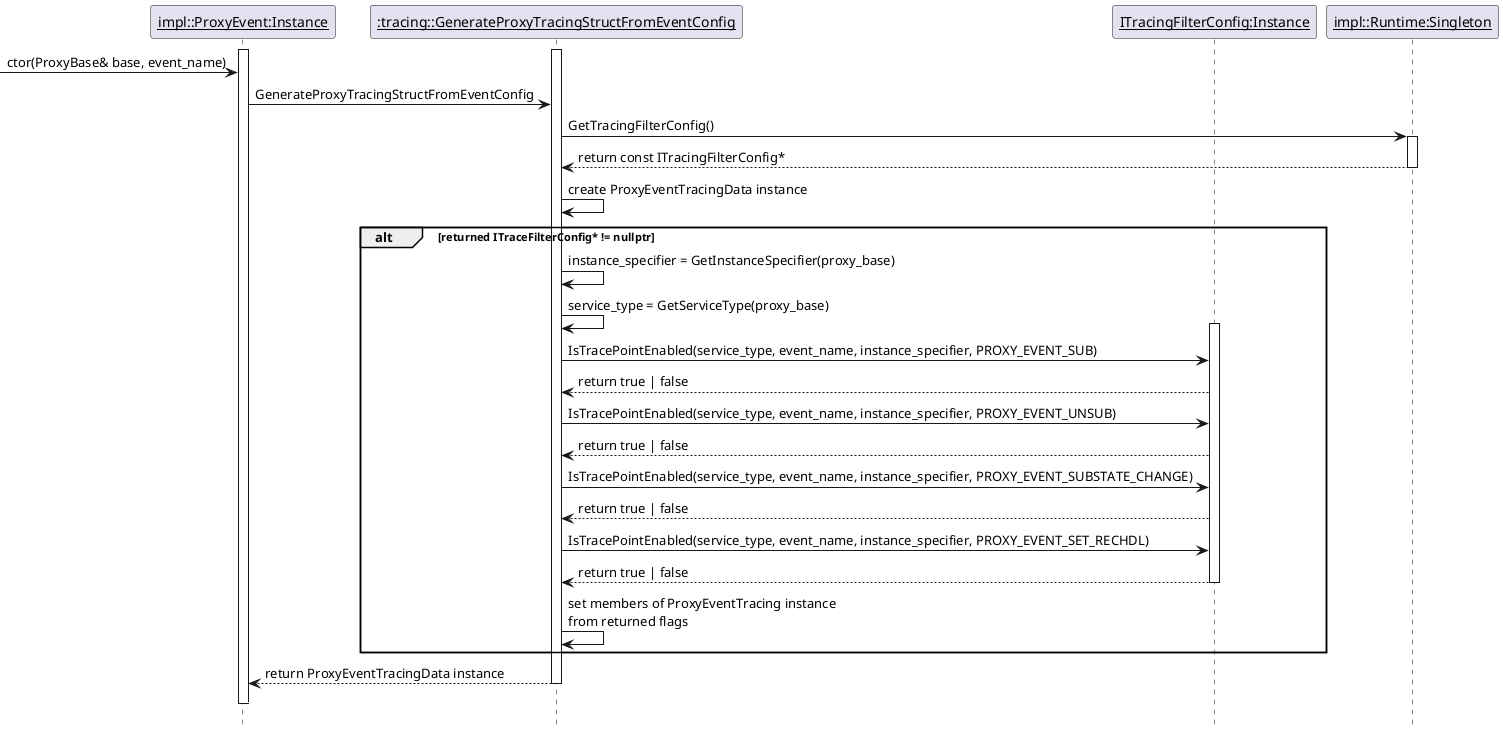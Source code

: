 @startuml sequence_API_trace_setup

hide footbox

participant "<u>impl::ProxyEvent:Instance</u>" as ProxyEvent
participant "<u>:tracing::GenerateProxyTracingStructFromEventConfig</u>" as Generator
participant "<u>ITracingFilterConfig:Instance</u>" as FilterConfig
participant "<u>impl::Runtime:Singleton</u>" as Runtime

activate ProxyEvent
activate Generator
[-> ProxyEvent: ctor(ProxyBase& base, event_name)
ProxyEvent -> Generator: GenerateProxyTracingStructFromEventConfig

Generator -> Runtime: GetTracingFilterConfig()
activate Runtime
Runtime --> Generator: return const ITracingFilterConfig*
deactivate Runtime

Generator -> Generator: create ProxyEventTracingData instance

alt returned ITraceFilterConfig* != nullptr
    Generator -> Generator: instance_specifier = GetInstanceSpecifier(proxy_base)
    Generator -> Generator: service_type = GetServiceType(proxy_base)
    activate FilterConfig
    Generator -> FilterConfig: IsTracePointEnabled(service_type, event_name, instance_specifier, PROXY_EVENT_SUB)
    FilterConfig --> Generator: return true | false
    Generator -> FilterConfig: IsTracePointEnabled(service_type, event_name, instance_specifier, PROXY_EVENT_UNSUB)
    FilterConfig --> Generator: return true | false
    Generator -> FilterConfig: IsTracePointEnabled(service_type, event_name, instance_specifier, PROXY_EVENT_SUBSTATE_CHANGE)
    FilterConfig --> Generator: return true | false
    Generator -> FilterConfig: IsTracePointEnabled(service_type, event_name, instance_specifier, PROXY_EVENT_SET_RECHDL)
    FilterConfig --> Generator: return true | false
    deactivate FilterConfig
    Generator -> Generator: set members of ProxyEventTracing instance\nfrom returned flags
end

Generator --> ProxyEvent: return ProxyEventTracingData instance
deactivate Generator
ProxyEvent -[#white]> ProxyEvent
deactivate ProxyEvent

@enduml